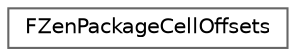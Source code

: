digraph "Graphical Class Hierarchy"
{
 // INTERACTIVE_SVG=YES
 // LATEX_PDF_SIZE
  bgcolor="transparent";
  edge [fontname=Helvetica,fontsize=10,labelfontname=Helvetica,labelfontsize=10];
  node [fontname=Helvetica,fontsize=10,shape=box,height=0.2,width=0.4];
  rankdir="LR";
  Node0 [id="Node000000",label="FZenPackageCellOffsets",height=0.2,width=0.4,color="grey40", fillcolor="white", style="filled",URL="$d2/d2b/structFZenPackageCellOffsets.html",tooltip=" "];
}
